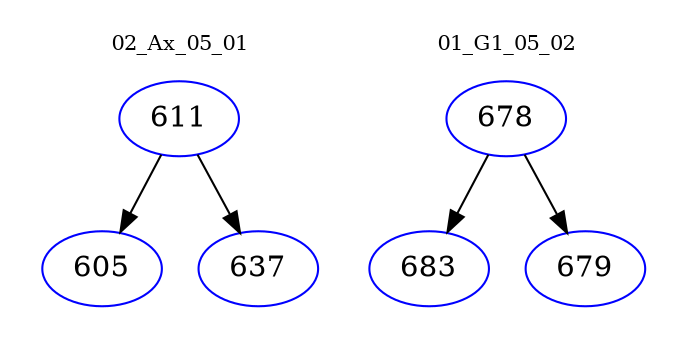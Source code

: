 digraph{
subgraph cluster_0 {
color = white
label = "02_Ax_05_01";
fontsize=10;
T0_611 [label="611", color="blue"]
T0_611 -> T0_605 [color="black"]
T0_605 [label="605", color="blue"]
T0_611 -> T0_637 [color="black"]
T0_637 [label="637", color="blue"]
}
subgraph cluster_1 {
color = white
label = "01_G1_05_02";
fontsize=10;
T1_678 [label="678", color="blue"]
T1_678 -> T1_683 [color="black"]
T1_683 [label="683", color="blue"]
T1_678 -> T1_679 [color="black"]
T1_679 [label="679", color="blue"]
}
}
